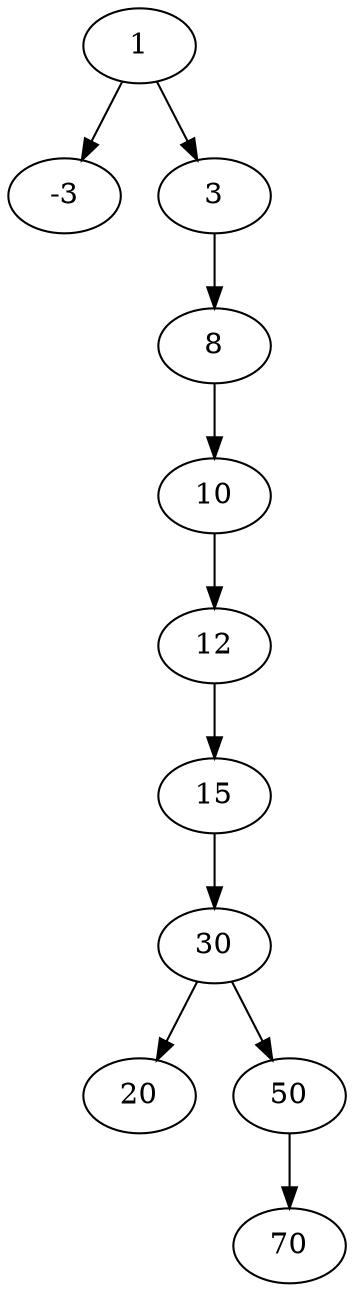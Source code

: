 digraph BST {
1 -> -3;
1 -> 3;
3 -> 8;
8 -> 10;
10 -> 12;
12 -> 15;
15 -> 30;
30 -> 20;
30 -> 50;
50 -> 70;
}

